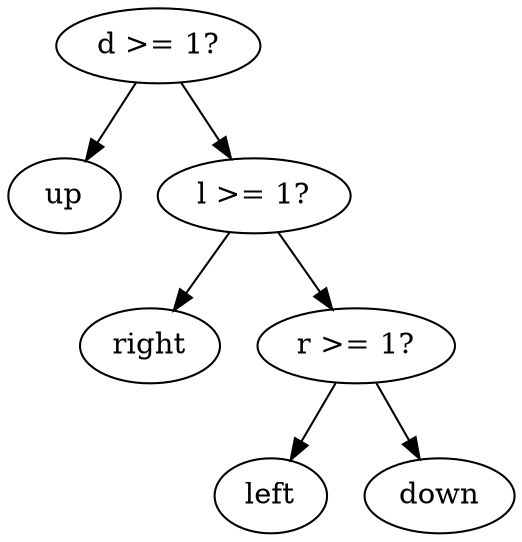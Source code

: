 digraph tree {
    "0x0" [label="d >= 1?"];
    "0x1" [label="up"];
    "0x2" [label="l >= 1?"];
    "0x3" [label="right"];
    "0x4" [label="r >= 1?"];
    "0x5" [label="left"];
    "0x6" [label="down"];
    "0x0" -> "0x1";
    "0x0" -> "0x2";
    "0x2" -> "0x3";
    "0x2" -> "0x4";
    "0x4" -> "0x5";
    "0x4" -> "0x6";
}
